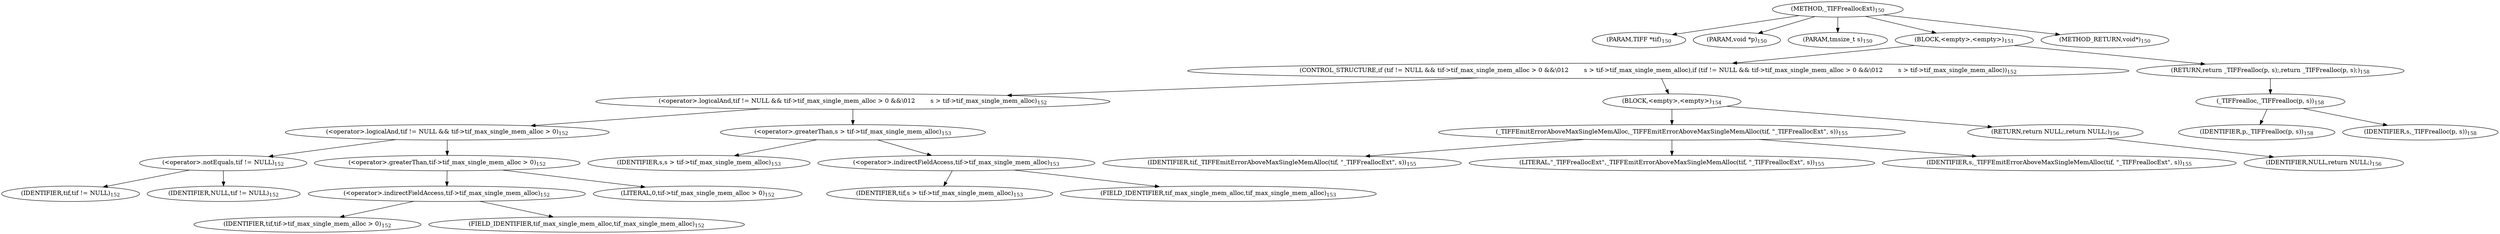 digraph "_TIFFreallocExt" {  
"268" [label = <(METHOD,_TIFFreallocExt)<SUB>150</SUB>> ]
"269" [label = <(PARAM,TIFF *tif)<SUB>150</SUB>> ]
"270" [label = <(PARAM,void *p)<SUB>150</SUB>> ]
"271" [label = <(PARAM,tmsize_t s)<SUB>150</SUB>> ]
"272" [label = <(BLOCK,&lt;empty&gt;,&lt;empty&gt;)<SUB>151</SUB>> ]
"273" [label = <(CONTROL_STRUCTURE,if (tif != NULL &amp;&amp; tif-&gt;tif_max_single_mem_alloc &gt; 0 &amp;&amp;\012        s &gt; tif-&gt;tif_max_single_mem_alloc),if (tif != NULL &amp;&amp; tif-&gt;tif_max_single_mem_alloc &gt; 0 &amp;&amp;\012        s &gt; tif-&gt;tif_max_single_mem_alloc))<SUB>152</SUB>> ]
"274" [label = <(&lt;operator&gt;.logicalAnd,tif != NULL &amp;&amp; tif-&gt;tif_max_single_mem_alloc &gt; 0 &amp;&amp;\012        s &gt; tif-&gt;tif_max_single_mem_alloc)<SUB>152</SUB>> ]
"275" [label = <(&lt;operator&gt;.logicalAnd,tif != NULL &amp;&amp; tif-&gt;tif_max_single_mem_alloc &gt; 0)<SUB>152</SUB>> ]
"276" [label = <(&lt;operator&gt;.notEquals,tif != NULL)<SUB>152</SUB>> ]
"277" [label = <(IDENTIFIER,tif,tif != NULL)<SUB>152</SUB>> ]
"278" [label = <(IDENTIFIER,NULL,tif != NULL)<SUB>152</SUB>> ]
"279" [label = <(&lt;operator&gt;.greaterThan,tif-&gt;tif_max_single_mem_alloc &gt; 0)<SUB>152</SUB>> ]
"280" [label = <(&lt;operator&gt;.indirectFieldAccess,tif-&gt;tif_max_single_mem_alloc)<SUB>152</SUB>> ]
"281" [label = <(IDENTIFIER,tif,tif-&gt;tif_max_single_mem_alloc &gt; 0)<SUB>152</SUB>> ]
"282" [label = <(FIELD_IDENTIFIER,tif_max_single_mem_alloc,tif_max_single_mem_alloc)<SUB>152</SUB>> ]
"283" [label = <(LITERAL,0,tif-&gt;tif_max_single_mem_alloc &gt; 0)<SUB>152</SUB>> ]
"284" [label = <(&lt;operator&gt;.greaterThan,s &gt; tif-&gt;tif_max_single_mem_alloc)<SUB>153</SUB>> ]
"285" [label = <(IDENTIFIER,s,s &gt; tif-&gt;tif_max_single_mem_alloc)<SUB>153</SUB>> ]
"286" [label = <(&lt;operator&gt;.indirectFieldAccess,tif-&gt;tif_max_single_mem_alloc)<SUB>153</SUB>> ]
"287" [label = <(IDENTIFIER,tif,s &gt; tif-&gt;tif_max_single_mem_alloc)<SUB>153</SUB>> ]
"288" [label = <(FIELD_IDENTIFIER,tif_max_single_mem_alloc,tif_max_single_mem_alloc)<SUB>153</SUB>> ]
"289" [label = <(BLOCK,&lt;empty&gt;,&lt;empty&gt;)<SUB>154</SUB>> ]
"290" [label = <(_TIFFEmitErrorAboveMaxSingleMemAlloc,_TIFFEmitErrorAboveMaxSingleMemAlloc(tif, &quot;_TIFFreallocExt&quot;, s))<SUB>155</SUB>> ]
"291" [label = <(IDENTIFIER,tif,_TIFFEmitErrorAboveMaxSingleMemAlloc(tif, &quot;_TIFFreallocExt&quot;, s))<SUB>155</SUB>> ]
"292" [label = <(LITERAL,&quot;_TIFFreallocExt&quot;,_TIFFEmitErrorAboveMaxSingleMemAlloc(tif, &quot;_TIFFreallocExt&quot;, s))<SUB>155</SUB>> ]
"293" [label = <(IDENTIFIER,s,_TIFFEmitErrorAboveMaxSingleMemAlloc(tif, &quot;_TIFFreallocExt&quot;, s))<SUB>155</SUB>> ]
"294" [label = <(RETURN,return NULL;,return NULL;)<SUB>156</SUB>> ]
"295" [label = <(IDENTIFIER,NULL,return NULL;)<SUB>156</SUB>> ]
"296" [label = <(RETURN,return _TIFFrealloc(p, s);,return _TIFFrealloc(p, s);)<SUB>158</SUB>> ]
"297" [label = <(_TIFFrealloc,_TIFFrealloc(p, s))<SUB>158</SUB>> ]
"298" [label = <(IDENTIFIER,p,_TIFFrealloc(p, s))<SUB>158</SUB>> ]
"299" [label = <(IDENTIFIER,s,_TIFFrealloc(p, s))<SUB>158</SUB>> ]
"300" [label = <(METHOD_RETURN,void*)<SUB>150</SUB>> ]
  "268" -> "269" 
  "268" -> "270" 
  "268" -> "271" 
  "268" -> "272" 
  "268" -> "300" 
  "272" -> "273" 
  "272" -> "296" 
  "273" -> "274" 
  "273" -> "289" 
  "274" -> "275" 
  "274" -> "284" 
  "275" -> "276" 
  "275" -> "279" 
  "276" -> "277" 
  "276" -> "278" 
  "279" -> "280" 
  "279" -> "283" 
  "280" -> "281" 
  "280" -> "282" 
  "284" -> "285" 
  "284" -> "286" 
  "286" -> "287" 
  "286" -> "288" 
  "289" -> "290" 
  "289" -> "294" 
  "290" -> "291" 
  "290" -> "292" 
  "290" -> "293" 
  "294" -> "295" 
  "296" -> "297" 
  "297" -> "298" 
  "297" -> "299" 
}
